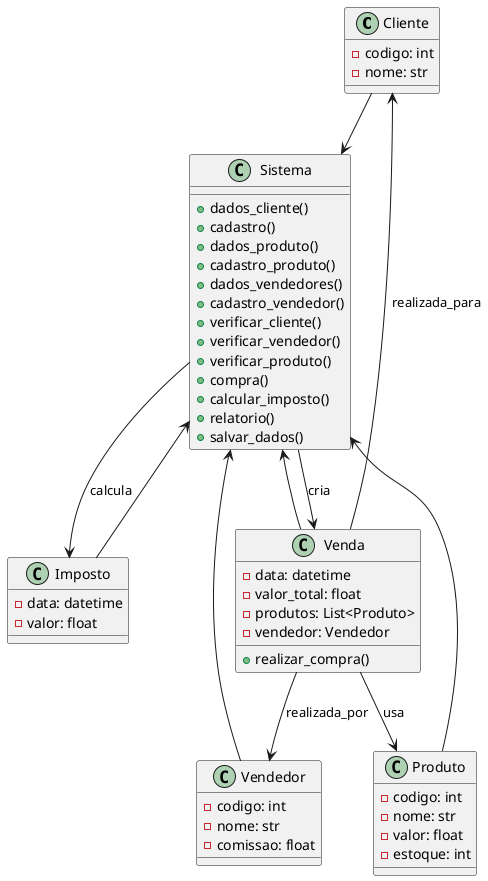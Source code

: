 @startuml Diagram


class Cliente {
    - codigo: int
    - nome: str
}

class Produto {
    - codigo: int
    - nome: str
    - valor: float
    - estoque: int
}

class Vendedor {
    - codigo: int
    - nome: str
    - comissao: float
}

class Venda {
    - data: datetime
    - valor_total: float
    - produtos: List<Produto>
    - vendedor: Vendedor
    + realizar_compra()
}

class Imposto {
    - data: datetime
    - valor: float
}

class Sistema {
    + dados_cliente()
    + cadastro()
    + dados_produto()
    + cadastro_produto()
    + dados_vendedores()
    + cadastro_vendedor()
    + verificar_cliente()
    + verificar_vendedor()
    + verificar_produto()
    + compra()
    + calcular_imposto()
    + relatorio()
    + salvar_dados()
}

Cliente --> Sistema
Produto --> Sistema
Vendedor --> Sistema
Venda --> Sistema
Imposto --> Sistema
Venda --> Produto : usa
Venda --> Vendedor : realizada_por
Venda --> Cliente : realizada_para
Sistema --> Venda : cria
Sistema --> Imposto : calcula

@enduml
